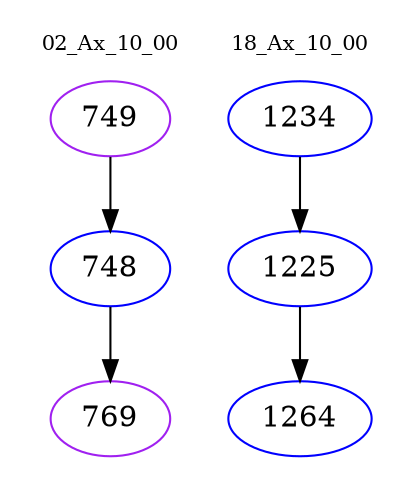 digraph{
subgraph cluster_0 {
color = white
label = "02_Ax_10_00";
fontsize=10;
T0_749 [label="749", color="purple"]
T0_749 -> T0_748 [color="black"]
T0_748 [label="748", color="blue"]
T0_748 -> T0_769 [color="black"]
T0_769 [label="769", color="purple"]
}
subgraph cluster_1 {
color = white
label = "18_Ax_10_00";
fontsize=10;
T1_1234 [label="1234", color="blue"]
T1_1234 -> T1_1225 [color="black"]
T1_1225 [label="1225", color="blue"]
T1_1225 -> T1_1264 [color="black"]
T1_1264 [label="1264", color="blue"]
}
}

